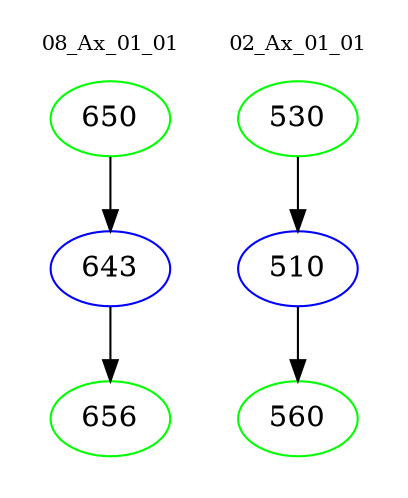 digraph{
subgraph cluster_0 {
color = white
label = "08_Ax_01_01";
fontsize=10;
T0_650 [label="650", color="green"]
T0_650 -> T0_643 [color="black"]
T0_643 [label="643", color="blue"]
T0_643 -> T0_656 [color="black"]
T0_656 [label="656", color="green"]
}
subgraph cluster_1 {
color = white
label = "02_Ax_01_01";
fontsize=10;
T1_530 [label="530", color="green"]
T1_530 -> T1_510 [color="black"]
T1_510 [label="510", color="blue"]
T1_510 -> T1_560 [color="black"]
T1_560 [label="560", color="green"]
}
}
